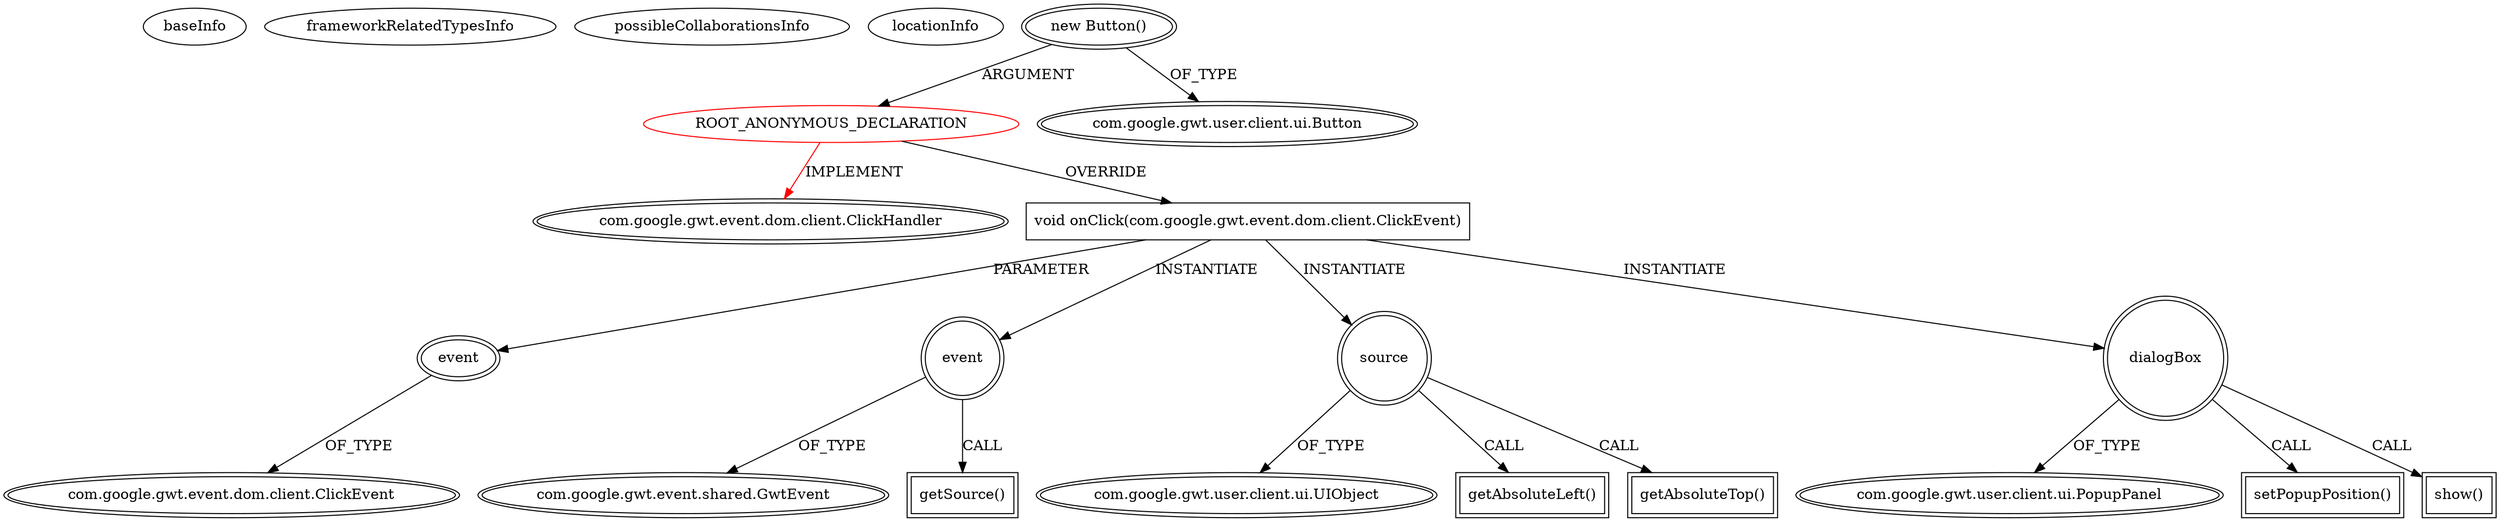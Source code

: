 digraph {
baseInfo[graphId=870,category="extension_graph",isAnonymous=true,possibleRelation=false]
frameworkRelatedTypesInfo[0="com.google.gwt.event.dom.client.ClickHandler"]
possibleCollaborationsInfo[]
locationInfo[projectName="bobvash-Resolution-Tracker",filePath="/bobvash-Resolution-Tracker/Resolution-Tracker-master/ResolutionTracker/src/com/bobvash/resolutiontracker/client/ResolutionDayWidget.java",contextSignature="void createNewTaskWidget(com.bobvash.resolutiontracker.client.TaskListClientView,com.bobvash.resolutiontracker.client.SingleTaskClientView)",graphId="870"]
0[label="ROOT_ANONYMOUS_DECLARATION",vertexType="ROOT_ANONYMOUS_DECLARATION",isFrameworkType=false,color=red]
1[label="com.google.gwt.event.dom.client.ClickHandler",vertexType="FRAMEWORK_INTERFACE_TYPE",isFrameworkType=true,peripheries=2]
2[label="new Button()",vertexType="OUTSIDE_CONSTRUCTOR_CALL",isFrameworkType=true,peripheries=2]
3[label="com.google.gwt.user.client.ui.Button",vertexType="FRAMEWORK_CLASS_TYPE",isFrameworkType=true,peripheries=2]
4[label="void onClick(com.google.gwt.event.dom.client.ClickEvent)",vertexType="OVERRIDING_METHOD_DECLARATION",isFrameworkType=false,shape=box]
5[label="event",vertexType="PARAMETER_DECLARATION",isFrameworkType=true,peripheries=2]
6[label="com.google.gwt.event.dom.client.ClickEvent",vertexType="FRAMEWORK_CLASS_TYPE",isFrameworkType=true,peripheries=2]
7[label="event",vertexType="VARIABLE_EXPRESION",isFrameworkType=true,peripheries=2,shape=circle]
9[label="com.google.gwt.event.shared.GwtEvent",vertexType="FRAMEWORK_CLASS_TYPE",isFrameworkType=true,peripheries=2]
8[label="getSource()",vertexType="INSIDE_CALL",isFrameworkType=true,peripheries=2,shape=box]
10[label="source",vertexType="VARIABLE_EXPRESION",isFrameworkType=true,peripheries=2,shape=circle]
12[label="com.google.gwt.user.client.ui.UIObject",vertexType="FRAMEWORK_CLASS_TYPE",isFrameworkType=true,peripheries=2]
11[label="getAbsoluteLeft()",vertexType="INSIDE_CALL",isFrameworkType=true,peripheries=2,shape=box]
14[label="getAbsoluteTop()",vertexType="INSIDE_CALL",isFrameworkType=true,peripheries=2,shape=box]
15[label="dialogBox",vertexType="VARIABLE_EXPRESION",isFrameworkType=true,peripheries=2,shape=circle]
17[label="com.google.gwt.user.client.ui.PopupPanel",vertexType="FRAMEWORK_CLASS_TYPE",isFrameworkType=true,peripheries=2]
16[label="setPopupPosition()",vertexType="INSIDE_CALL",isFrameworkType=true,peripheries=2,shape=box]
19[label="show()",vertexType="INSIDE_CALL",isFrameworkType=true,peripheries=2,shape=box]
0->1[label="IMPLEMENT",color=red]
2->0[label="ARGUMENT"]
2->3[label="OF_TYPE"]
0->4[label="OVERRIDE"]
5->6[label="OF_TYPE"]
4->5[label="PARAMETER"]
4->7[label="INSTANTIATE"]
7->9[label="OF_TYPE"]
7->8[label="CALL"]
4->10[label="INSTANTIATE"]
10->12[label="OF_TYPE"]
10->11[label="CALL"]
10->14[label="CALL"]
4->15[label="INSTANTIATE"]
15->17[label="OF_TYPE"]
15->16[label="CALL"]
15->19[label="CALL"]
}
